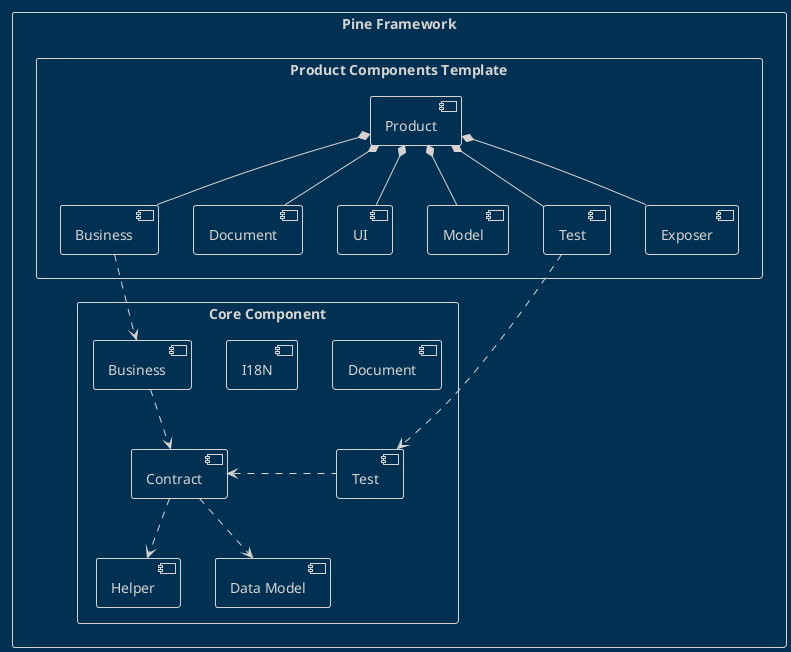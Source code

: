 @startuml
skinparam shadowing false
!theme blueprint

rectangle "Pine Framework" as pineFramework {

    rectangle "Core Component" as coreComponent {

        component "Document"    as document
        component "I18N"        as i18n
        component "Helper"      as helper
        component "Data Model"  as dataModel
        component "Contract"    as contract
        component "Test"        as test
        component "Business"    as business

        contract ..> dataModel
        contract ..> helper
        business ..> contract
        test .left.> contract
    }

    rectangle "Product Components Template" as productComponent {
        component "Product" as product

        together {
            component "Document"    as productDocument
            component "Model"       as productModel
            component "Business"    as productBusiness
            component "Test"        as productTest
            component "Exposer"     as productExposer
            component "UI"          as productUI
        }

        product *-- productTest
        product *-- productDocument
        product *-  productExposer
        product *-  productBusiness
        product *-  productModel
        product *-  productUI

        productBusiness ..> business
        productTest ..> test
    }
}
@enduml